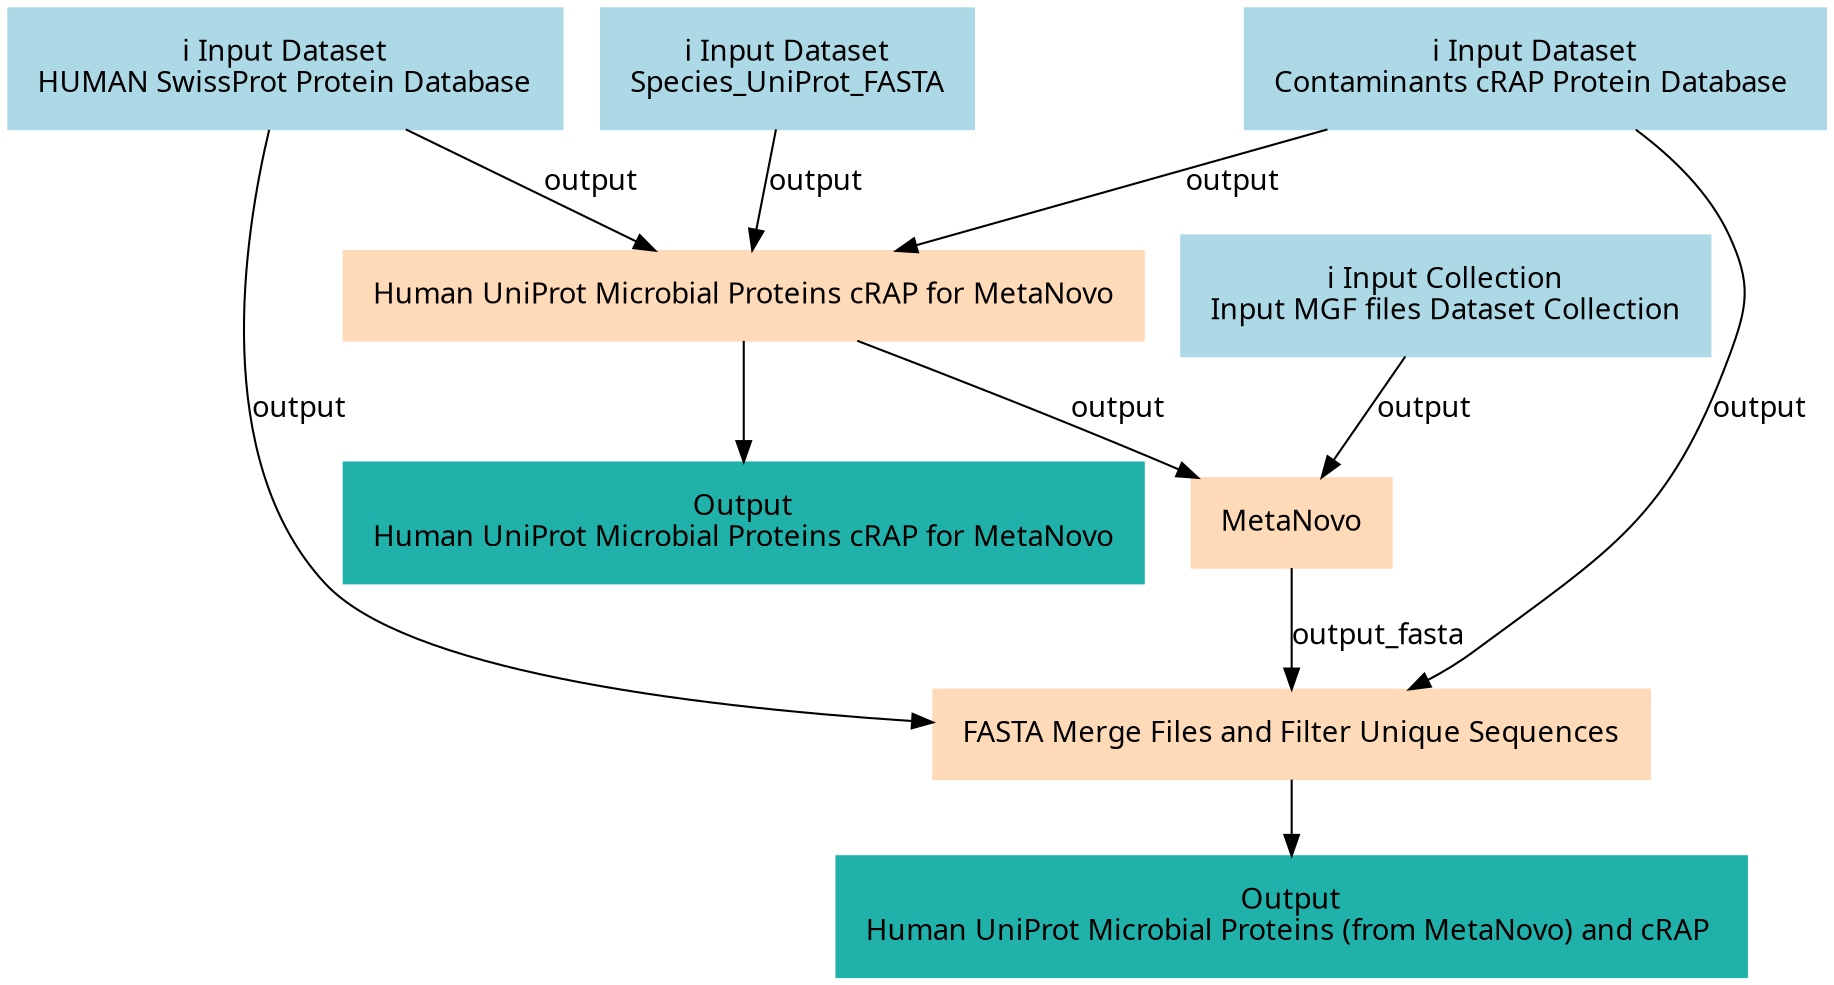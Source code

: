 digraph main {
  node [fontname="Atkinson Hyperlegible", shape=box, color=white,style=filled,color=peachpuff,margin="0.2,0.2"];
  edge [fontname="Atkinson Hyperlegible"];
  0[color=lightblue,label="ℹ️ Input Dataset\nHUMAN SwissProt Protein Database"]
  1[color=lightblue,label="ℹ️ Input Collection\nInput MGF files Dataset Collection"]
  2[color=lightblue,label="ℹ️ Input Dataset\nSpecies_UniProt_FASTA"]
  3[color=lightblue,label="ℹ️ Input Dataset\nContaminants cRAP Protein Database "]
  4[label="Human UniProt Microbial Proteins cRAP for MetaNovo"]
  0 -> 4 [label="output"]
  2 -> 4 [label="output"]
  3 -> 4 [label="output"]
  k286f5bd4fb0d46498dacf191acc72722[color=lightseagreen,label="Output\nHuman UniProt Microbial Proteins cRAP for MetaNovo"]
  4 -> k286f5bd4fb0d46498dacf191acc72722
  5[label="MetaNovo"]
  4 -> 5 [label="output"]
  1 -> 5 [label="output"]
  6[label="FASTA Merge Files and Filter Unique Sequences"]
  0 -> 6 [label="output"]
  5 -> 6 [label="output_fasta"]
  3 -> 6 [label="output"]
  kde57cd9dac0543979d44e65620913447[color=lightseagreen,label="Output\nHuman UniProt Microbial Proteins (from MetaNovo) and cRAP "]
  6 -> kde57cd9dac0543979d44e65620913447
}